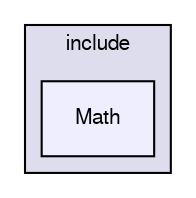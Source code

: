 digraph "Math" {
  compound=true
  node [ fontsize="10", fontname="FreeSans"];
  edge [ labelfontsize="10", labelfontname="FreeSans"];
  subgraph clusterdir_275ce76ae8a9e2090fbb7142d3994a0e {
    graph [ bgcolor="#ddddee", pencolor="black", label="include" fontname="FreeSans", fontsize="10", URL="dir_275ce76ae8a9e2090fbb7142d3994a0e.html"]
  dir_584205112fbaf643cea6b51b9cb6fcc8 [shape=box, label="Math", style="filled", fillcolor="#eeeeff", pencolor="black", URL="dir_584205112fbaf643cea6b51b9cb6fcc8.html"];
  }
}
